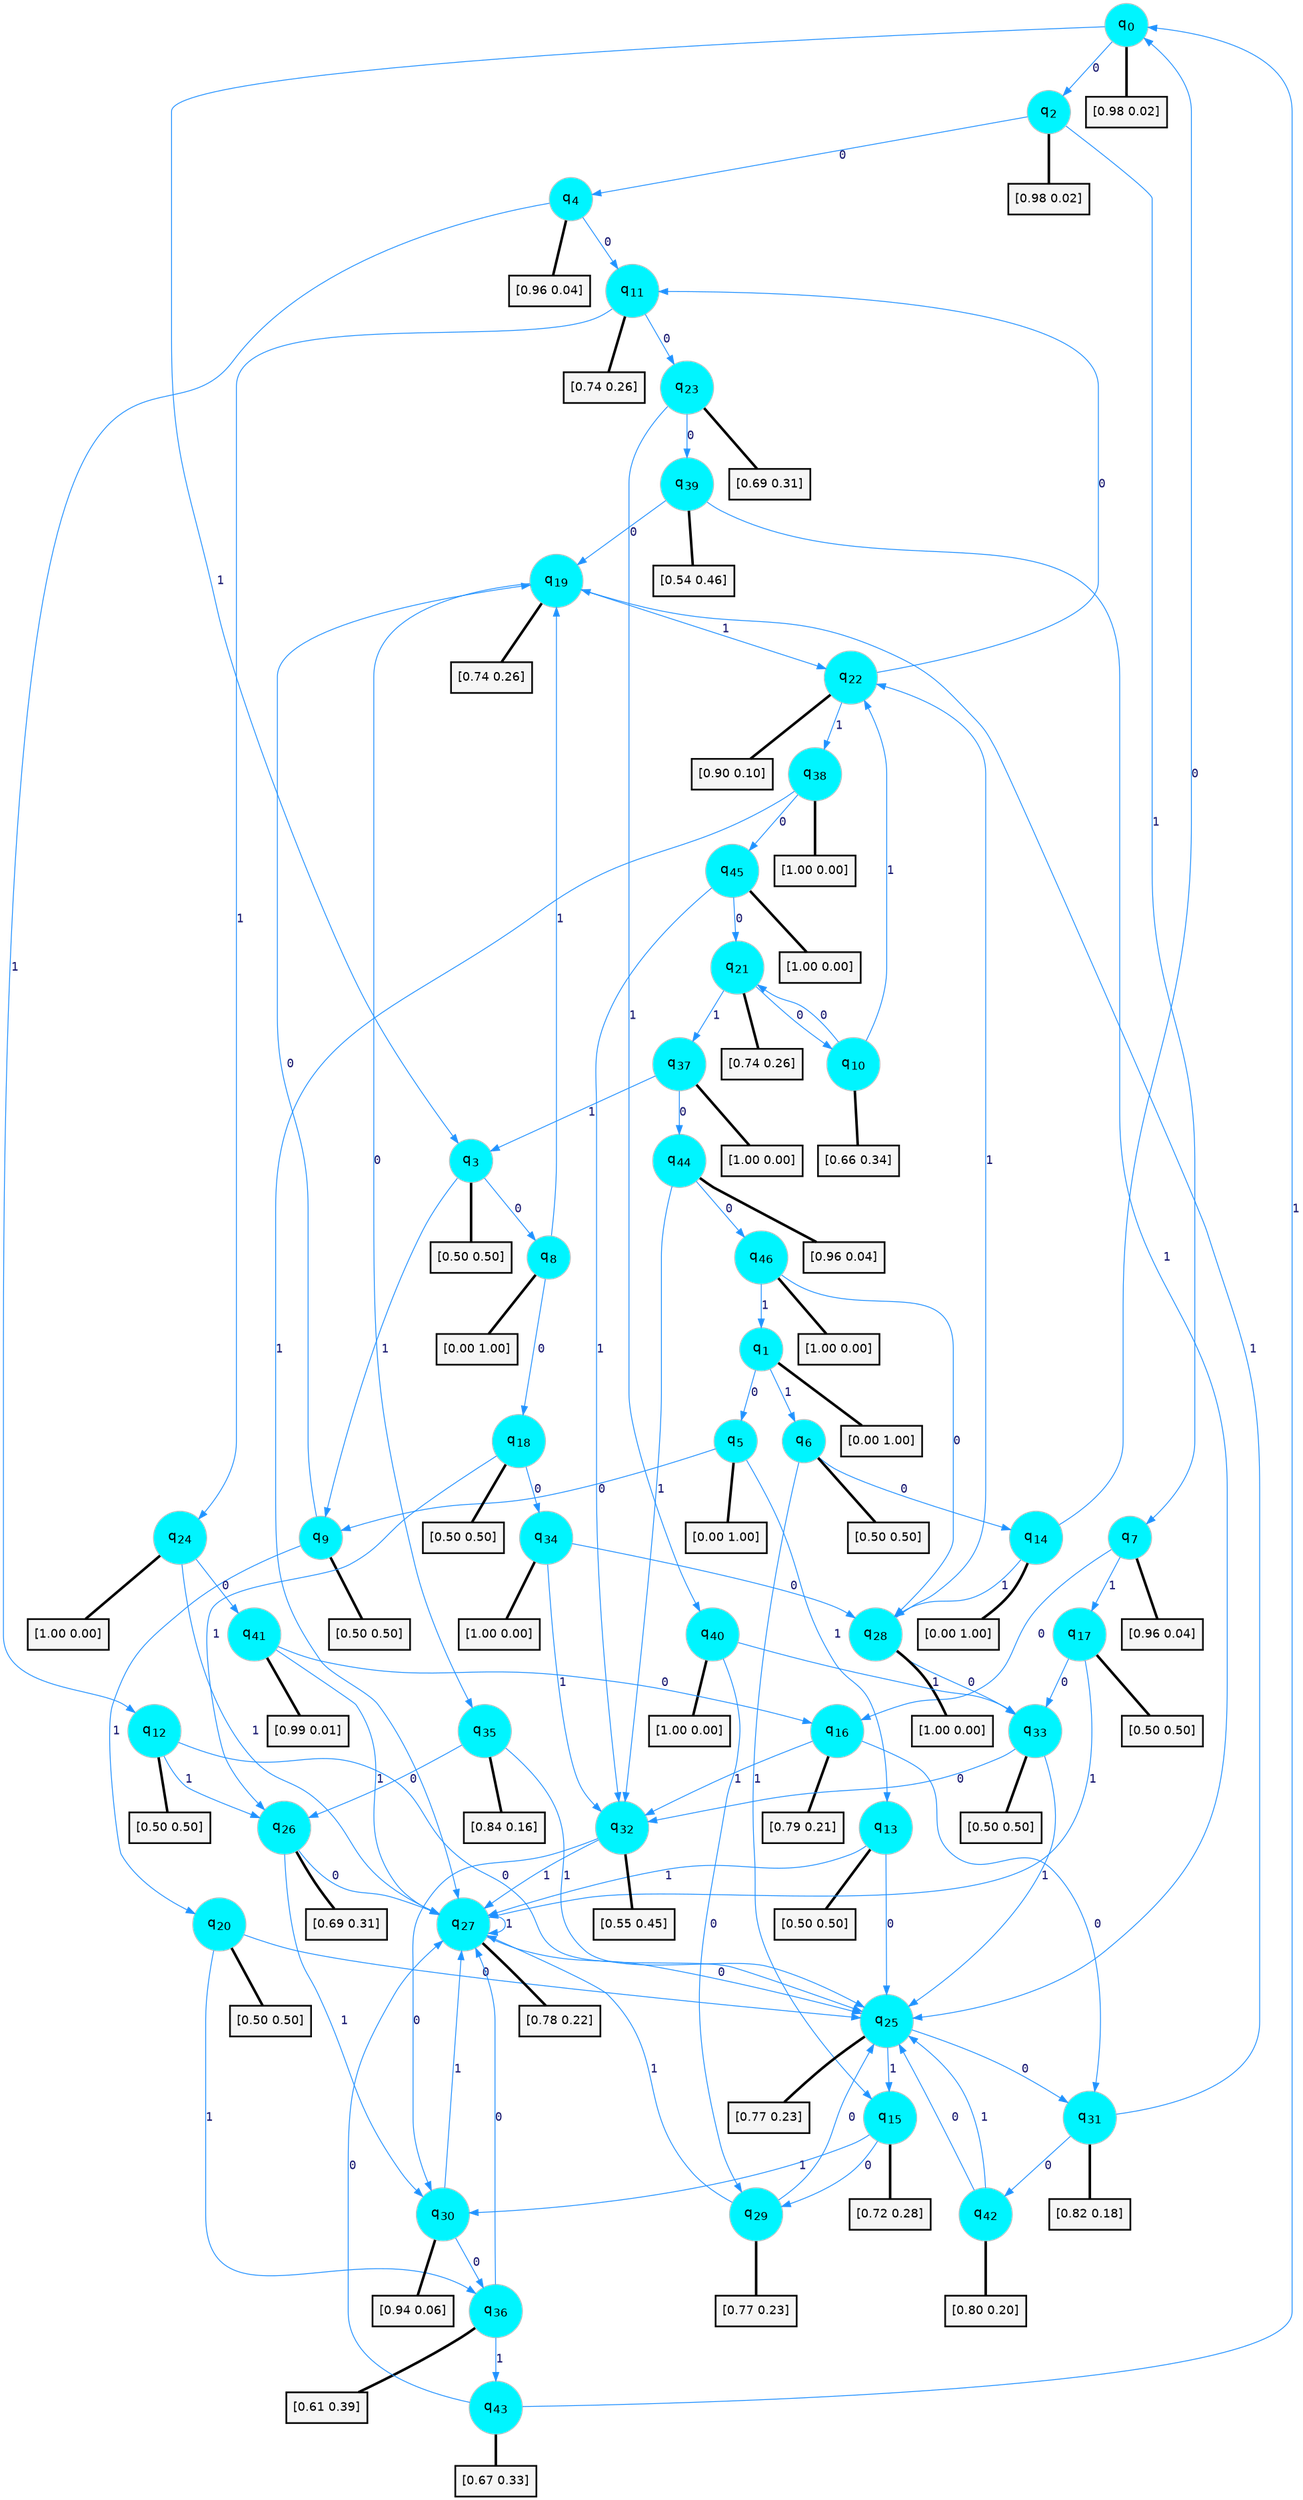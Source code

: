 digraph G {
graph [
bgcolor=transparent, dpi=300, rankdir=TD, size="40,25"];
node [
color=gray, fillcolor=turquoise1, fontcolor=black, fontname=Helvetica, fontsize=16, fontweight=bold, shape=circle, style=filled];
edge [
arrowsize=1, color=dodgerblue1, fontcolor=midnightblue, fontname=courier, fontweight=bold, penwidth=1, style=solid, weight=20];
0[label=<q<SUB>0</SUB>>];
1[label=<q<SUB>1</SUB>>];
2[label=<q<SUB>2</SUB>>];
3[label=<q<SUB>3</SUB>>];
4[label=<q<SUB>4</SUB>>];
5[label=<q<SUB>5</SUB>>];
6[label=<q<SUB>6</SUB>>];
7[label=<q<SUB>7</SUB>>];
8[label=<q<SUB>8</SUB>>];
9[label=<q<SUB>9</SUB>>];
10[label=<q<SUB>10</SUB>>];
11[label=<q<SUB>11</SUB>>];
12[label=<q<SUB>12</SUB>>];
13[label=<q<SUB>13</SUB>>];
14[label=<q<SUB>14</SUB>>];
15[label=<q<SUB>15</SUB>>];
16[label=<q<SUB>16</SUB>>];
17[label=<q<SUB>17</SUB>>];
18[label=<q<SUB>18</SUB>>];
19[label=<q<SUB>19</SUB>>];
20[label=<q<SUB>20</SUB>>];
21[label=<q<SUB>21</SUB>>];
22[label=<q<SUB>22</SUB>>];
23[label=<q<SUB>23</SUB>>];
24[label=<q<SUB>24</SUB>>];
25[label=<q<SUB>25</SUB>>];
26[label=<q<SUB>26</SUB>>];
27[label=<q<SUB>27</SUB>>];
28[label=<q<SUB>28</SUB>>];
29[label=<q<SUB>29</SUB>>];
30[label=<q<SUB>30</SUB>>];
31[label=<q<SUB>31</SUB>>];
32[label=<q<SUB>32</SUB>>];
33[label=<q<SUB>33</SUB>>];
34[label=<q<SUB>34</SUB>>];
35[label=<q<SUB>35</SUB>>];
36[label=<q<SUB>36</SUB>>];
37[label=<q<SUB>37</SUB>>];
38[label=<q<SUB>38</SUB>>];
39[label=<q<SUB>39</SUB>>];
40[label=<q<SUB>40</SUB>>];
41[label=<q<SUB>41</SUB>>];
42[label=<q<SUB>42</SUB>>];
43[label=<q<SUB>43</SUB>>];
44[label=<q<SUB>44</SUB>>];
45[label=<q<SUB>45</SUB>>];
46[label=<q<SUB>46</SUB>>];
47[label="[0.98 0.02]", shape=box,fontcolor=black, fontname=Helvetica, fontsize=14, penwidth=2, fillcolor=whitesmoke,color=black];
48[label="[0.00 1.00]", shape=box,fontcolor=black, fontname=Helvetica, fontsize=14, penwidth=2, fillcolor=whitesmoke,color=black];
49[label="[0.98 0.02]", shape=box,fontcolor=black, fontname=Helvetica, fontsize=14, penwidth=2, fillcolor=whitesmoke,color=black];
50[label="[0.50 0.50]", shape=box,fontcolor=black, fontname=Helvetica, fontsize=14, penwidth=2, fillcolor=whitesmoke,color=black];
51[label="[0.96 0.04]", shape=box,fontcolor=black, fontname=Helvetica, fontsize=14, penwidth=2, fillcolor=whitesmoke,color=black];
52[label="[0.00 1.00]", shape=box,fontcolor=black, fontname=Helvetica, fontsize=14, penwidth=2, fillcolor=whitesmoke,color=black];
53[label="[0.50 0.50]", shape=box,fontcolor=black, fontname=Helvetica, fontsize=14, penwidth=2, fillcolor=whitesmoke,color=black];
54[label="[0.96 0.04]", shape=box,fontcolor=black, fontname=Helvetica, fontsize=14, penwidth=2, fillcolor=whitesmoke,color=black];
55[label="[0.00 1.00]", shape=box,fontcolor=black, fontname=Helvetica, fontsize=14, penwidth=2, fillcolor=whitesmoke,color=black];
56[label="[0.50 0.50]", shape=box,fontcolor=black, fontname=Helvetica, fontsize=14, penwidth=2, fillcolor=whitesmoke,color=black];
57[label="[0.66 0.34]", shape=box,fontcolor=black, fontname=Helvetica, fontsize=14, penwidth=2, fillcolor=whitesmoke,color=black];
58[label="[0.74 0.26]", shape=box,fontcolor=black, fontname=Helvetica, fontsize=14, penwidth=2, fillcolor=whitesmoke,color=black];
59[label="[0.50 0.50]", shape=box,fontcolor=black, fontname=Helvetica, fontsize=14, penwidth=2, fillcolor=whitesmoke,color=black];
60[label="[0.50 0.50]", shape=box,fontcolor=black, fontname=Helvetica, fontsize=14, penwidth=2, fillcolor=whitesmoke,color=black];
61[label="[0.00 1.00]", shape=box,fontcolor=black, fontname=Helvetica, fontsize=14, penwidth=2, fillcolor=whitesmoke,color=black];
62[label="[0.72 0.28]", shape=box,fontcolor=black, fontname=Helvetica, fontsize=14, penwidth=2, fillcolor=whitesmoke,color=black];
63[label="[0.79 0.21]", shape=box,fontcolor=black, fontname=Helvetica, fontsize=14, penwidth=2, fillcolor=whitesmoke,color=black];
64[label="[0.50 0.50]", shape=box,fontcolor=black, fontname=Helvetica, fontsize=14, penwidth=2, fillcolor=whitesmoke,color=black];
65[label="[0.50 0.50]", shape=box,fontcolor=black, fontname=Helvetica, fontsize=14, penwidth=2, fillcolor=whitesmoke,color=black];
66[label="[0.74 0.26]", shape=box,fontcolor=black, fontname=Helvetica, fontsize=14, penwidth=2, fillcolor=whitesmoke,color=black];
67[label="[0.50 0.50]", shape=box,fontcolor=black, fontname=Helvetica, fontsize=14, penwidth=2, fillcolor=whitesmoke,color=black];
68[label="[0.74 0.26]", shape=box,fontcolor=black, fontname=Helvetica, fontsize=14, penwidth=2, fillcolor=whitesmoke,color=black];
69[label="[0.90 0.10]", shape=box,fontcolor=black, fontname=Helvetica, fontsize=14, penwidth=2, fillcolor=whitesmoke,color=black];
70[label="[0.69 0.31]", shape=box,fontcolor=black, fontname=Helvetica, fontsize=14, penwidth=2, fillcolor=whitesmoke,color=black];
71[label="[1.00 0.00]", shape=box,fontcolor=black, fontname=Helvetica, fontsize=14, penwidth=2, fillcolor=whitesmoke,color=black];
72[label="[0.77 0.23]", shape=box,fontcolor=black, fontname=Helvetica, fontsize=14, penwidth=2, fillcolor=whitesmoke,color=black];
73[label="[0.69 0.31]", shape=box,fontcolor=black, fontname=Helvetica, fontsize=14, penwidth=2, fillcolor=whitesmoke,color=black];
74[label="[0.78 0.22]", shape=box,fontcolor=black, fontname=Helvetica, fontsize=14, penwidth=2, fillcolor=whitesmoke,color=black];
75[label="[1.00 0.00]", shape=box,fontcolor=black, fontname=Helvetica, fontsize=14, penwidth=2, fillcolor=whitesmoke,color=black];
76[label="[0.77 0.23]", shape=box,fontcolor=black, fontname=Helvetica, fontsize=14, penwidth=2, fillcolor=whitesmoke,color=black];
77[label="[0.94 0.06]", shape=box,fontcolor=black, fontname=Helvetica, fontsize=14, penwidth=2, fillcolor=whitesmoke,color=black];
78[label="[0.82 0.18]", shape=box,fontcolor=black, fontname=Helvetica, fontsize=14, penwidth=2, fillcolor=whitesmoke,color=black];
79[label="[0.55 0.45]", shape=box,fontcolor=black, fontname=Helvetica, fontsize=14, penwidth=2, fillcolor=whitesmoke,color=black];
80[label="[0.50 0.50]", shape=box,fontcolor=black, fontname=Helvetica, fontsize=14, penwidth=2, fillcolor=whitesmoke,color=black];
81[label="[1.00 0.00]", shape=box,fontcolor=black, fontname=Helvetica, fontsize=14, penwidth=2, fillcolor=whitesmoke,color=black];
82[label="[0.84 0.16]", shape=box,fontcolor=black, fontname=Helvetica, fontsize=14, penwidth=2, fillcolor=whitesmoke,color=black];
83[label="[0.61 0.39]", shape=box,fontcolor=black, fontname=Helvetica, fontsize=14, penwidth=2, fillcolor=whitesmoke,color=black];
84[label="[1.00 0.00]", shape=box,fontcolor=black, fontname=Helvetica, fontsize=14, penwidth=2, fillcolor=whitesmoke,color=black];
85[label="[1.00 0.00]", shape=box,fontcolor=black, fontname=Helvetica, fontsize=14, penwidth=2, fillcolor=whitesmoke,color=black];
86[label="[0.54 0.46]", shape=box,fontcolor=black, fontname=Helvetica, fontsize=14, penwidth=2, fillcolor=whitesmoke,color=black];
87[label="[1.00 0.00]", shape=box,fontcolor=black, fontname=Helvetica, fontsize=14, penwidth=2, fillcolor=whitesmoke,color=black];
88[label="[0.99 0.01]", shape=box,fontcolor=black, fontname=Helvetica, fontsize=14, penwidth=2, fillcolor=whitesmoke,color=black];
89[label="[0.80 0.20]", shape=box,fontcolor=black, fontname=Helvetica, fontsize=14, penwidth=2, fillcolor=whitesmoke,color=black];
90[label="[0.67 0.33]", shape=box,fontcolor=black, fontname=Helvetica, fontsize=14, penwidth=2, fillcolor=whitesmoke,color=black];
91[label="[0.96 0.04]", shape=box,fontcolor=black, fontname=Helvetica, fontsize=14, penwidth=2, fillcolor=whitesmoke,color=black];
92[label="[1.00 0.00]", shape=box,fontcolor=black, fontname=Helvetica, fontsize=14, penwidth=2, fillcolor=whitesmoke,color=black];
93[label="[1.00 0.00]", shape=box,fontcolor=black, fontname=Helvetica, fontsize=14, penwidth=2, fillcolor=whitesmoke,color=black];
0->2 [label=0];
0->3 [label=1];
0->47 [arrowhead=none, penwidth=3,color=black];
1->5 [label=0];
1->6 [label=1];
1->48 [arrowhead=none, penwidth=3,color=black];
2->4 [label=0];
2->7 [label=1];
2->49 [arrowhead=none, penwidth=3,color=black];
3->8 [label=0];
3->9 [label=1];
3->50 [arrowhead=none, penwidth=3,color=black];
4->11 [label=0];
4->12 [label=1];
4->51 [arrowhead=none, penwidth=3,color=black];
5->9 [label=0];
5->13 [label=1];
5->52 [arrowhead=none, penwidth=3,color=black];
6->14 [label=0];
6->15 [label=1];
6->53 [arrowhead=none, penwidth=3,color=black];
7->16 [label=0];
7->17 [label=1];
7->54 [arrowhead=none, penwidth=3,color=black];
8->18 [label=0];
8->19 [label=1];
8->55 [arrowhead=none, penwidth=3,color=black];
9->19 [label=0];
9->20 [label=1];
9->56 [arrowhead=none, penwidth=3,color=black];
10->21 [label=0];
10->22 [label=1];
10->57 [arrowhead=none, penwidth=3,color=black];
11->23 [label=0];
11->24 [label=1];
11->58 [arrowhead=none, penwidth=3,color=black];
12->25 [label=0];
12->26 [label=1];
12->59 [arrowhead=none, penwidth=3,color=black];
13->25 [label=0];
13->27 [label=1];
13->60 [arrowhead=none, penwidth=3,color=black];
14->0 [label=0];
14->28 [label=1];
14->61 [arrowhead=none, penwidth=3,color=black];
15->29 [label=0];
15->30 [label=1];
15->62 [arrowhead=none, penwidth=3,color=black];
16->31 [label=0];
16->32 [label=1];
16->63 [arrowhead=none, penwidth=3,color=black];
17->33 [label=0];
17->27 [label=1];
17->64 [arrowhead=none, penwidth=3,color=black];
18->34 [label=0];
18->26 [label=1];
18->65 [arrowhead=none, penwidth=3,color=black];
19->35 [label=0];
19->22 [label=1];
19->66 [arrowhead=none, penwidth=3,color=black];
20->25 [label=0];
20->36 [label=1];
20->67 [arrowhead=none, penwidth=3,color=black];
21->10 [label=0];
21->37 [label=1];
21->68 [arrowhead=none, penwidth=3,color=black];
22->11 [label=0];
22->38 [label=1];
22->69 [arrowhead=none, penwidth=3,color=black];
23->39 [label=0];
23->40 [label=1];
23->70 [arrowhead=none, penwidth=3,color=black];
24->41 [label=0];
24->27 [label=1];
24->71 [arrowhead=none, penwidth=3,color=black];
25->31 [label=0];
25->15 [label=1];
25->72 [arrowhead=none, penwidth=3,color=black];
26->27 [label=0];
26->30 [label=1];
26->73 [arrowhead=none, penwidth=3,color=black];
27->25 [label=0];
27->27 [label=1];
27->74 [arrowhead=none, penwidth=3,color=black];
28->33 [label=0];
28->22 [label=1];
28->75 [arrowhead=none, penwidth=3,color=black];
29->25 [label=0];
29->27 [label=1];
29->76 [arrowhead=none, penwidth=3,color=black];
30->36 [label=0];
30->27 [label=1];
30->77 [arrowhead=none, penwidth=3,color=black];
31->42 [label=0];
31->19 [label=1];
31->78 [arrowhead=none, penwidth=3,color=black];
32->30 [label=0];
32->27 [label=1];
32->79 [arrowhead=none, penwidth=3,color=black];
33->32 [label=0];
33->25 [label=1];
33->80 [arrowhead=none, penwidth=3,color=black];
34->28 [label=0];
34->32 [label=1];
34->81 [arrowhead=none, penwidth=3,color=black];
35->26 [label=0];
35->25 [label=1];
35->82 [arrowhead=none, penwidth=3,color=black];
36->27 [label=0];
36->43 [label=1];
36->83 [arrowhead=none, penwidth=3,color=black];
37->44 [label=0];
37->3 [label=1];
37->84 [arrowhead=none, penwidth=3,color=black];
38->45 [label=0];
38->27 [label=1];
38->85 [arrowhead=none, penwidth=3,color=black];
39->19 [label=0];
39->25 [label=1];
39->86 [arrowhead=none, penwidth=3,color=black];
40->29 [label=0];
40->33 [label=1];
40->87 [arrowhead=none, penwidth=3,color=black];
41->16 [label=0];
41->27 [label=1];
41->88 [arrowhead=none, penwidth=3,color=black];
42->25 [label=0];
42->25 [label=1];
42->89 [arrowhead=none, penwidth=3,color=black];
43->27 [label=0];
43->0 [label=1];
43->90 [arrowhead=none, penwidth=3,color=black];
44->46 [label=0];
44->32 [label=1];
44->91 [arrowhead=none, penwidth=3,color=black];
45->21 [label=0];
45->32 [label=1];
45->92 [arrowhead=none, penwidth=3,color=black];
46->28 [label=0];
46->1 [label=1];
46->93 [arrowhead=none, penwidth=3,color=black];
}
